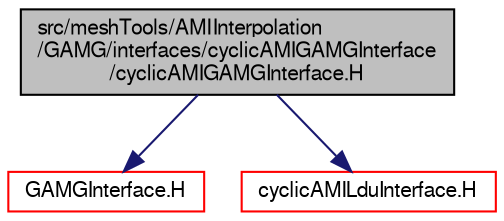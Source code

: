 digraph "src/meshTools/AMIInterpolation/GAMG/interfaces/cyclicAMIGAMGInterface/cyclicAMIGAMGInterface.H"
{
  bgcolor="transparent";
  edge [fontname="FreeSans",fontsize="10",labelfontname="FreeSans",labelfontsize="10"];
  node [fontname="FreeSans",fontsize="10",shape=record];
  Node0 [label="src/meshTools/AMIInterpolation\l/GAMG/interfaces/cyclicAMIGAMGInterface\l/cyclicAMIGAMGInterface.H",height=0.2,width=0.4,color="black", fillcolor="grey75", style="filled", fontcolor="black"];
  Node0 -> Node1 [color="midnightblue",fontsize="10",style="solid",fontname="FreeSans"];
  Node1 [label="GAMGInterface.H",height=0.2,width=0.4,color="red",URL="$a10937.html"];
  Node0 -> Node134 [color="midnightblue",fontsize="10",style="solid",fontname="FreeSans"];
  Node134 [label="cyclicAMILduInterface.H",height=0.2,width=0.4,color="red",URL="$a07373.html"];
}
